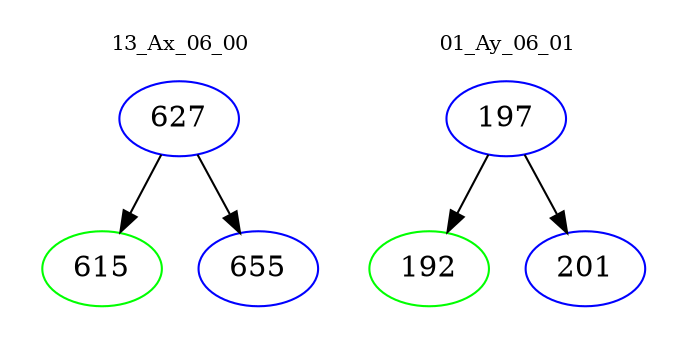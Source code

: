 digraph{
subgraph cluster_0 {
color = white
label = "13_Ax_06_00";
fontsize=10;
T0_627 [label="627", color="blue"]
T0_627 -> T0_615 [color="black"]
T0_615 [label="615", color="green"]
T0_627 -> T0_655 [color="black"]
T0_655 [label="655", color="blue"]
}
subgraph cluster_1 {
color = white
label = "01_Ay_06_01";
fontsize=10;
T1_197 [label="197", color="blue"]
T1_197 -> T1_192 [color="black"]
T1_192 [label="192", color="green"]
T1_197 -> T1_201 [color="black"]
T1_201 [label="201", color="blue"]
}
}
